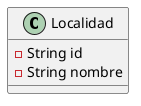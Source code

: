 @startuml
'https://plantuml.com/class-diagram

class Localidad {
    - String id
    - String nombre
}

@enduml